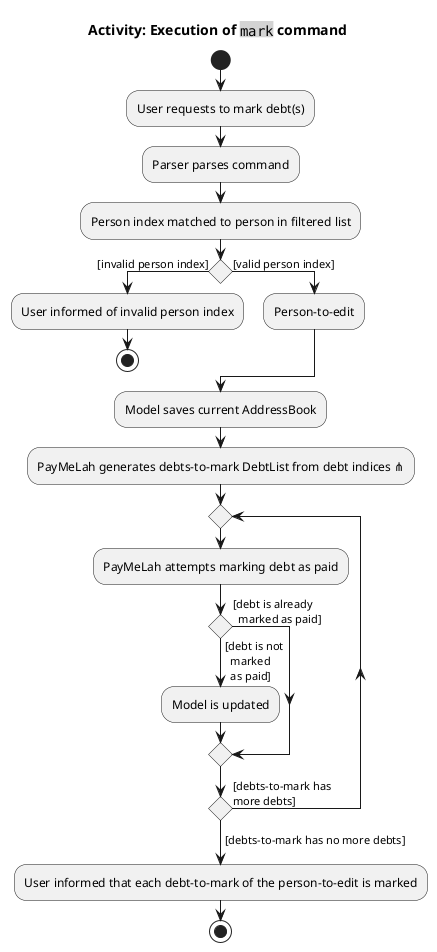 @startuml
title: Activity: Execution of <plain><font:monospaced><back:lightgray>mark</back></font></plain> command
start
:User requests to mark debt(s);
:Parser parses command;

:Person index matched to person in filtered list;
if () then ([invalid person index])
:User informed of invalid person index;
stop
else ([valid person index])
:Person-to-edit;
endif

:Model saves current AddressBook;
:PayMeLah generates debts-to-mark DebtList from debt indices ⋔;

repeat
  :PayMeLah attempts marking debt as paid;
  if () then ([debt is already
  marked as paid])
  else ([debt is not
  marked
  as paid]
  )
  :Model is updated;
  endif
repeat while () is ([debts-to-mark has
more debts])
->[debts-to-mark has no more debts];

:User informed that each debt-to-mark of the person-to-edit is marked;
stop
@enduml
